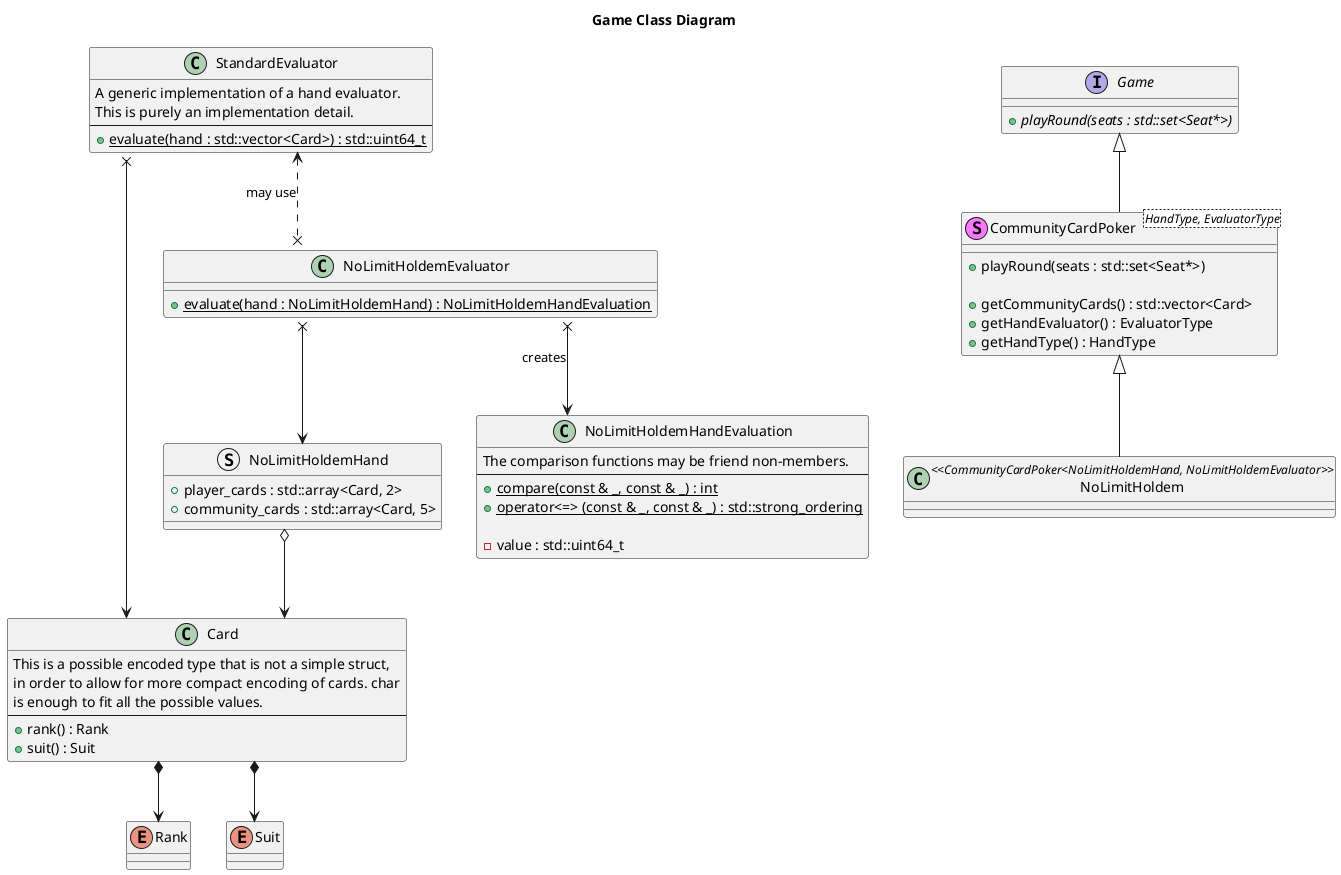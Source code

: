 @startuml ClassDiagram

title Game Class Diagram

skinparam linetype ortho

enum Rank 
enum Suit
Card *--> Rank
Card *--> Suit
class Card {
  This is a possible encoded type that is not a simple struct,
  in order to allow for more compact encoding of cards. char
  is enough to fit all the possible values.
  ---
  + rank() : Rank
  + suit() : Suit
}

interface Game {
  + {abstract} playRound(seats : std::set<Seat*>) 
}

stereotype "CommunityCardPoker<HandType, EvaluatorType>" as CommunityCardPoker {
  + playRound(seats : std::set<Seat*>) 

  + getCommunityCards() : std::vector<Card>
  + getHandEvaluator() : EvaluatorType
  + getHandType() : HandType
}
Game <|-- CommunityCardPoker

struct NoLimitHoldemHand {
  + player_cards : std::array<Card, 2>
  + community_cards : std::array<Card, 5>
}
NoLimitHoldemHand o--> Card

class StandardEvaluator {
  A generic implementation of a hand evaluator.
  This is purely an implementation detail.
  ---
  + {static} evaluate(hand : std::vector<Card>) : std::uint64_t
}
StandardEvaluator x--> Card

class NoLimitHoldemEvaluator {
  + {static} evaluate(hand : NoLimitHoldemHand) : NoLimitHoldemHandEvaluation
}
StandardEvaluator <..x NoLimitHoldemEvaluator : may use
NoLimitHoldemEvaluator x--> NoLimitHoldemHand
NoLimitHoldemEvaluator x--> NoLimitHoldemHandEvaluation : creates

class NoLimitHoldemHandEvaluation {
  The comparison functions may be friend non-members.
  ---
  + {static} compare(const & _, const & _) : int
  + {static} operator<=> (const & _, const & _) : std::strong_ordering

  - value : std::uint64_t
}

class NoLimitHoldem <<CommunityCardPoker<NoLimitHoldemHand, NoLimitHoldemEvaluator>> {
}
CommunityCardPoker <|-- NoLimitHoldem

@enduml

